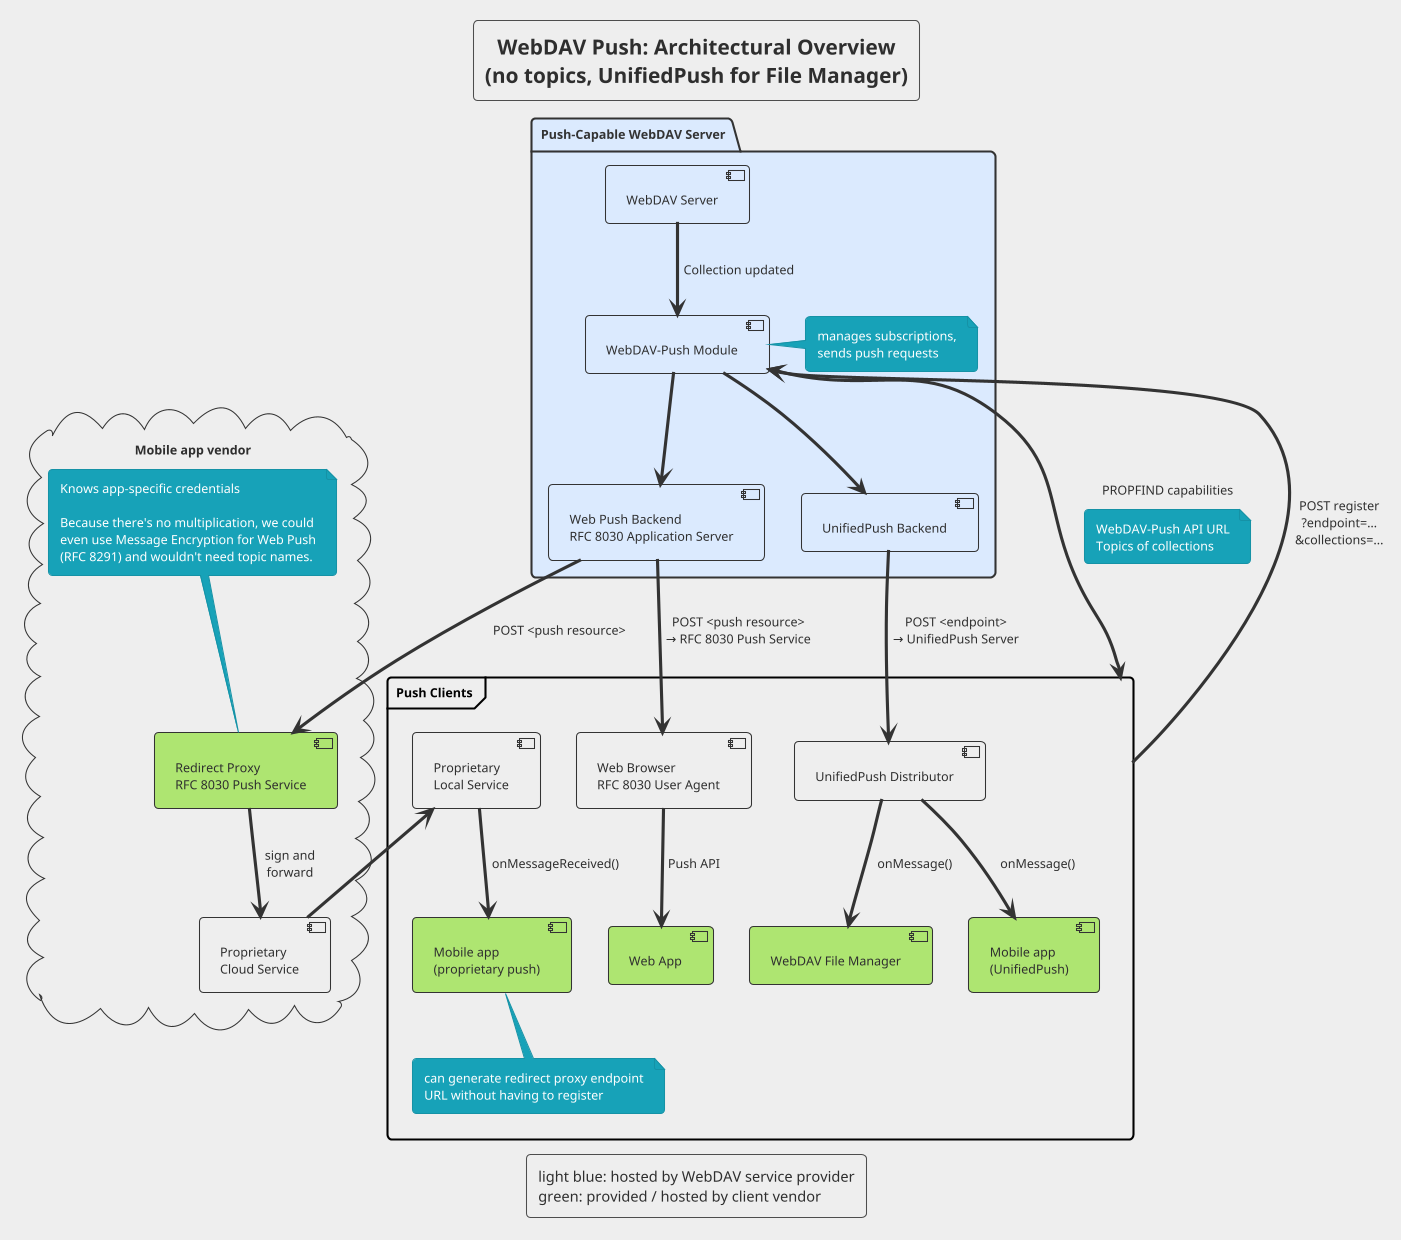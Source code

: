 @startuml
!theme sketchy-outline
skinparam backgroundColor #eeeeee
skinparam handwritten false
skinparam FrameBorderColor black
skinparam FrameFontColor black

title WebDAV Push: Architectural Overview\n(no topics, UnifiedPush for File Manager)

legend
light blue: hosted by WebDAV service provider
green: provided / hosted by client vendor
end legend

package "Push-Capable WebDAV Server" #dbeafe {
  [WebDAV Server]

  [WebDAV-Push Module]
  note right: manages subscriptions,\nsends push requests
  
  [WebDAV Server] --> [WebDAV-Push Module] : Collection updated
  
  [WebDAV-Push Module] --> [UnifiedPush Backend]

  [Web Push Backend\nRFC 8030 Application Server] as WebPushBE
  [WebDAV-Push Module] --> WebPushBE 
}

cloud "Mobile app vendor" {
  [Redirect Proxy\nRFC 8030 Push Service] as RedirProxy #aee571 
  note top: Knows app-specific credentials\n\nBecause there's no multiplication, we could\neven use Message Encryption for Web Push\n(RFC 8291) and wouldn't need topic names.

  WebPushBE --> RedirProxy : POST <push resource>

  RedirProxy --> [Proprietary\nCloud Service] : sign and\nforward
}

frame "Push Clients" as PC {
  [UnifiedPush Backend] -d-> [UnifiedPush Distributor] : POST <endpoint>\n→ UnifiedPush Server

  [Mobile app\n(UnifiedPush)] #aee571
  [UnifiedPush Distributor] --> [Mobile app\n(UnifiedPush)] : onMessage()

  [WebDAV File Manager] as FileManager #aee571
  [UnifiedPush Distributor] --> FileManager : onMessage()

  [Web Browser\nRFC 8030 User Agent] as Browser
  WebPushBE --> Browser : POST <push resource>\n→ RFC 8030 Push Service
  [Web App] #aee571
  Browser --> [Web App] : Push API

  [Mobile app\n(proprietary push)] as PropPushApp #aee571
  note bottom: can generate redirect proxy endpoint\nURL without having to register

  [Proprietary\nLocal Service] -d-> PropPushApp : onMessageReceived()
}

[Proprietary\nCloud Service] --> [Proprietary\nLocal Service]

PC <-> [WebDAV-Push Module] : PROPFIND capabilities
note on link: WebDAV-Push API URL\nTopics of collections

PC --> [WebDAV-Push Module] : POST register\n?endpoint=…\n&collections=...

@enduml
